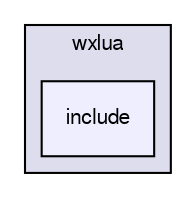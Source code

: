 digraph G {
  compound=true
  node [ fontsize="10", fontname="FreeSans"];
  edge [ labelfontsize="10", labelfontname="FreeSans"];
  subgraph clusterdir_b59b58daa92d206701e75411b2cef894 {
    graph [ bgcolor="#ddddee", pencolor="black", label="wxlua" fontname="FreeSans", fontsize="10", URL="dir_b59b58daa92d206701e75411b2cef894.html"]
  dir_a9b43b959fc4efc3ae9ddc99e98c5750 [shape=box, label="include", style="filled", fillcolor="#eeeeff", pencolor="black", URL="dir_a9b43b959fc4efc3ae9ddc99e98c5750.html"];
  }
}
